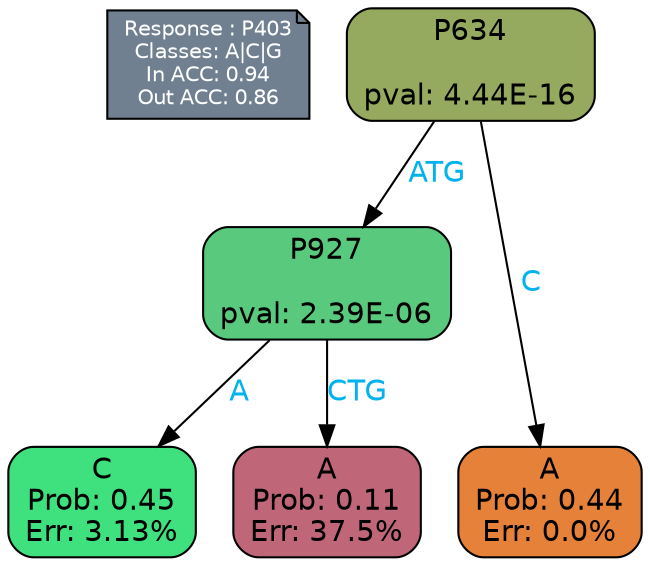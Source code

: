 digraph Tree {
node [shape=box, style="filled, rounded", color="black", fontname=helvetica] ;
graph [ranksep=equally, splines=polylines, bgcolor=transparent, dpi=600] ;
edge [fontname=helvetica] ;
LEGEND [label="Response : P403
Classes: A|C|G
In ACC: 0.94
Out ACC: 0.86
",shape=note,align=left,style=filled,fillcolor="slategray",fontcolor="white",fontsize=10];1 [label="P634

pval: 4.44E-16", fillcolor="#95a95f"] ;
2 [label="P927

pval: 2.39E-06", fillcolor="#58c97d"] ;
3 [label="C
Prob: 0.45
Err: 3.13%", fillcolor="#3ee17e"] ;
4 [label="A
Prob: 0.11
Err: 37.5%", fillcolor="#bf6679"] ;
5 [label="A
Prob: 0.44
Err: 0.0%", fillcolor="#e58139"] ;
1 -> 2 [label="ATG",fontcolor=deepskyblue2] ;
1 -> 5 [label="C",fontcolor=deepskyblue2] ;
2 -> 3 [label="A",fontcolor=deepskyblue2] ;
2 -> 4 [label="CTG",fontcolor=deepskyblue2] ;
{rank = same; 3;4;5;}{rank = same; LEGEND;1;}}